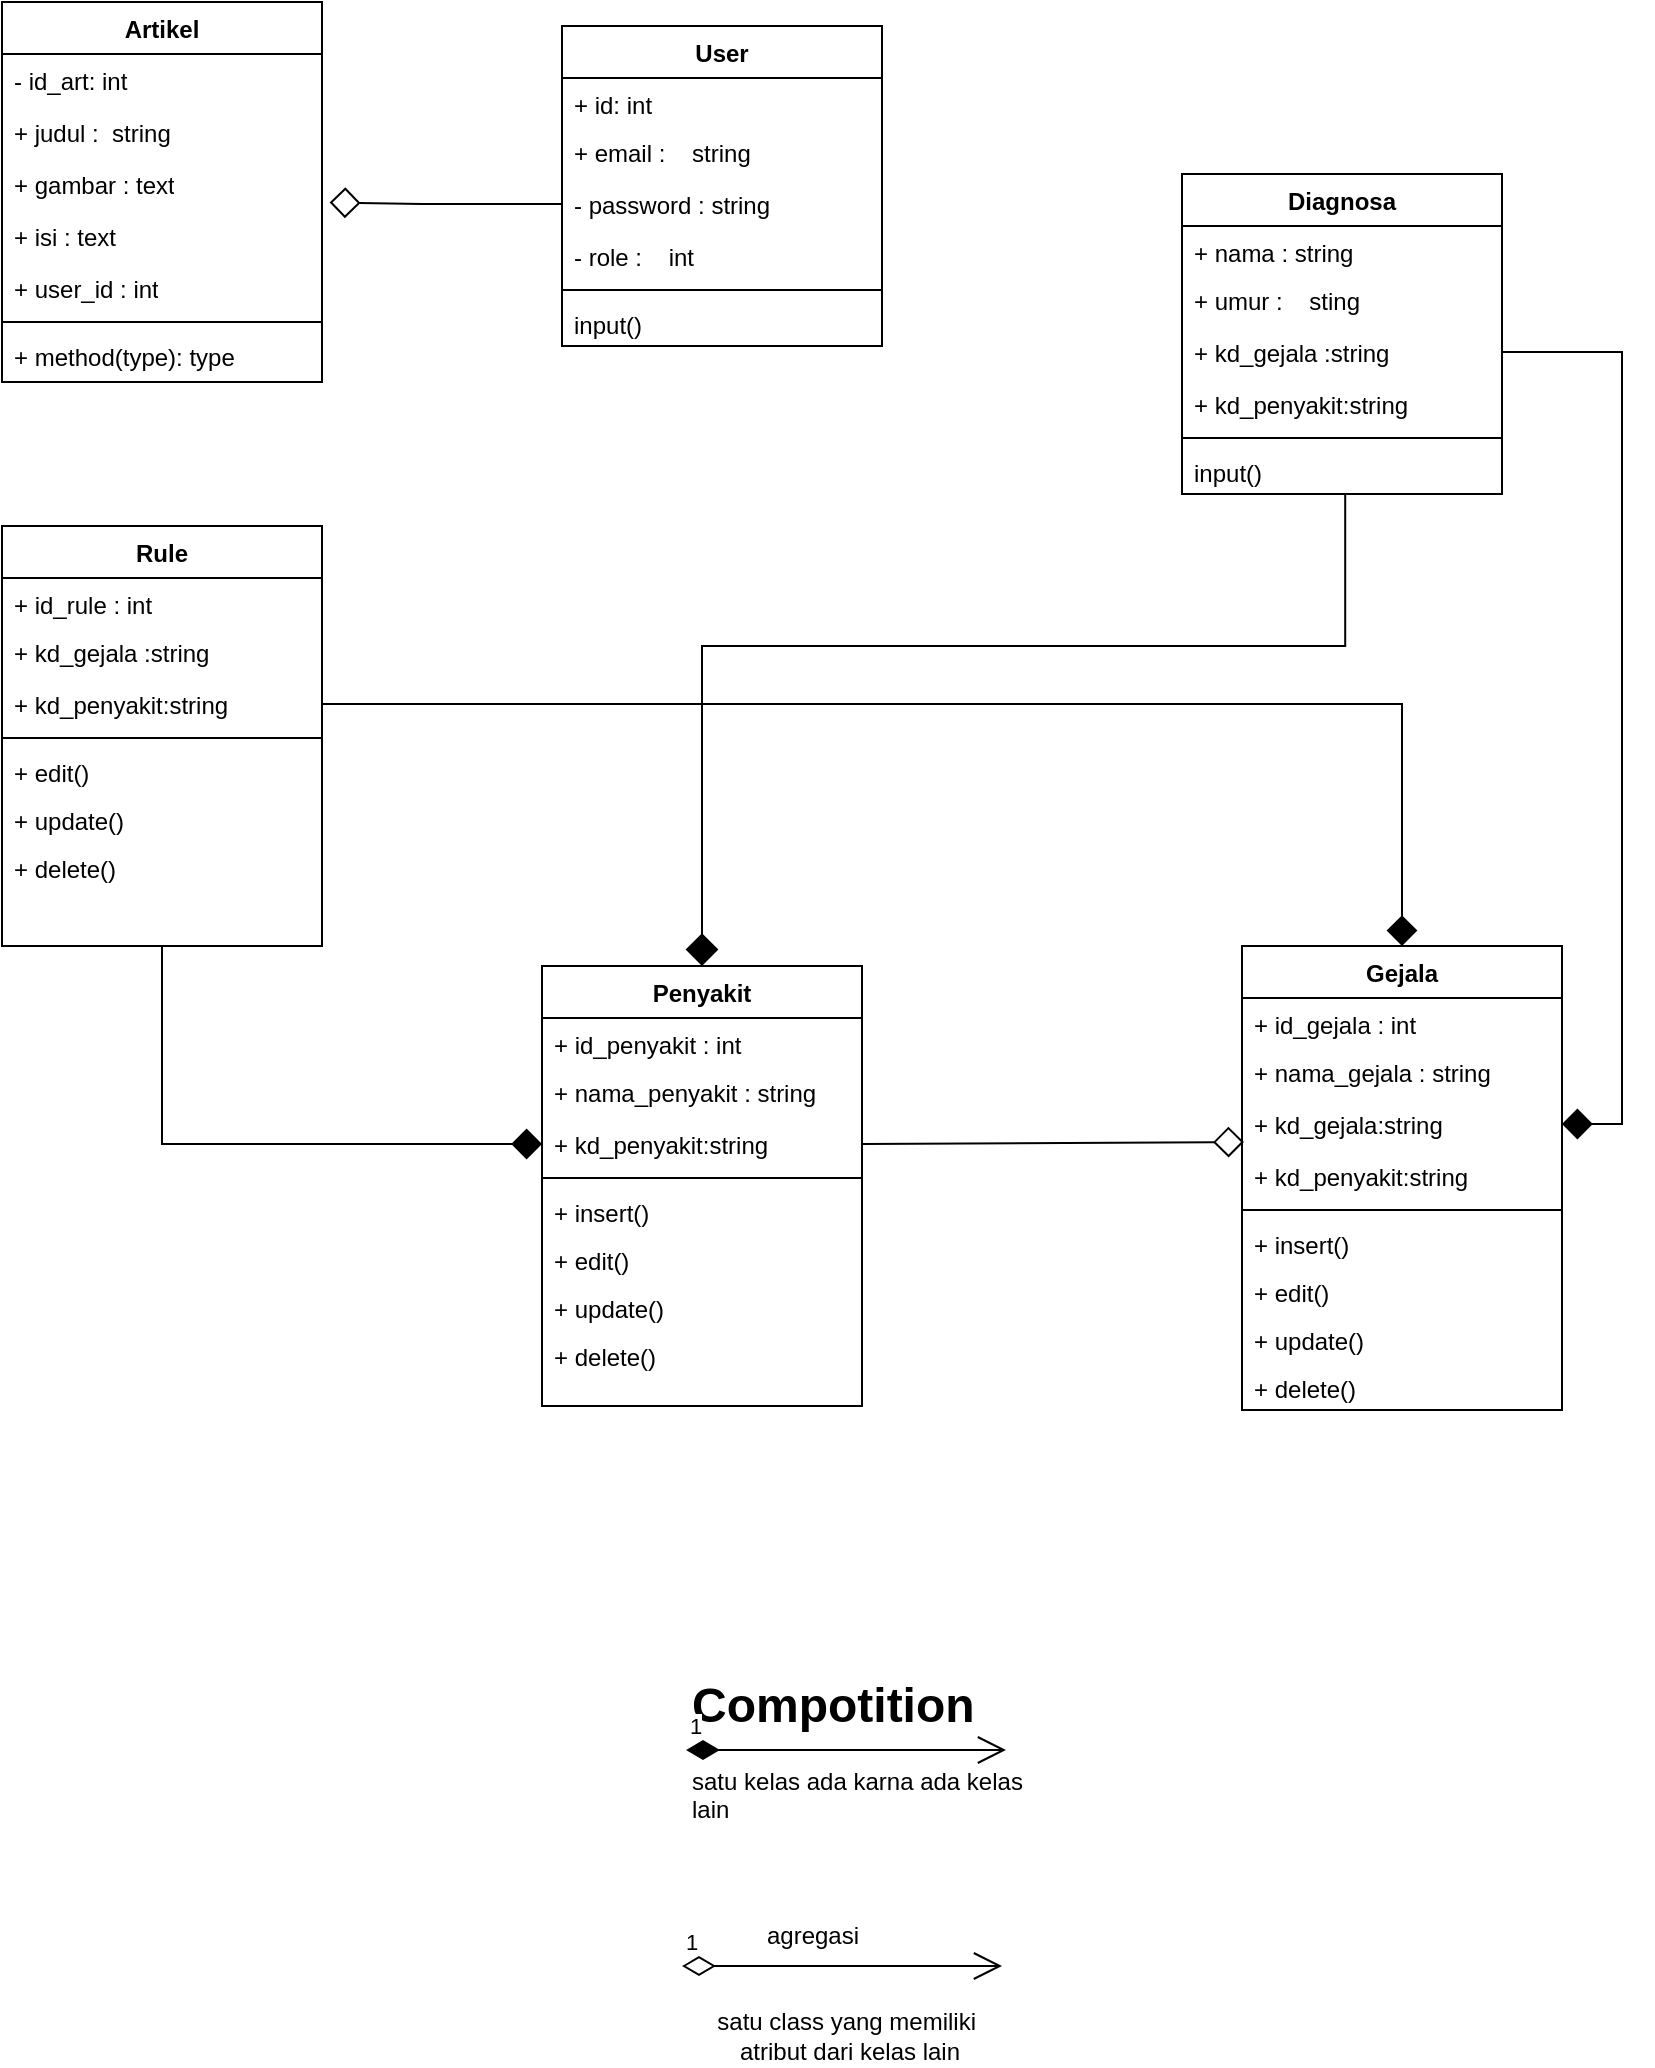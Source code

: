 <mxfile version="21.1.4" type="device">
  <diagram id="C5RBs43oDa-KdzZeNtuy" name="Page-1">
    <mxGraphModel dx="2587" dy="968" grid="1" gridSize="10" guides="1" tooltips="1" connect="1" arrows="1" fold="1" page="1" pageScale="1" pageWidth="827" pageHeight="1169" math="0" shadow="0">
      <root>
        <mxCell id="WIyWlLk6GJQsqaUBKTNV-0" />
        <mxCell id="WIyWlLk6GJQsqaUBKTNV-1" parent="WIyWlLk6GJQsqaUBKTNV-0" />
        <mxCell id="zkfFHV4jXpPFQw0GAbJ--0" value="User" style="swimlane;fontStyle=1;align=center;verticalAlign=top;childLayout=stackLayout;horizontal=1;startSize=26;horizontalStack=0;resizeParent=1;resizeLast=0;collapsible=1;marginBottom=0;rounded=0;shadow=0;strokeWidth=1;" parent="WIyWlLk6GJQsqaUBKTNV-1" vertex="1">
          <mxGeometry x="200" y="30" width="160" height="160" as="geometry">
            <mxRectangle x="230" y="140" width="160" height="26" as="alternateBounds" />
          </mxGeometry>
        </mxCell>
        <mxCell id="zkfFHV4jXpPFQw0GAbJ--1" value="+ id: int" style="text;align=left;verticalAlign=top;spacingLeft=4;spacingRight=4;overflow=hidden;rotatable=0;points=[[0,0.5],[1,0.5]];portConstraint=eastwest;" parent="zkfFHV4jXpPFQw0GAbJ--0" vertex="1">
          <mxGeometry y="26" width="160" height="24" as="geometry" />
        </mxCell>
        <mxCell id="zkfFHV4jXpPFQw0GAbJ--2" value="+ email :    string" style="text;align=left;verticalAlign=top;spacingLeft=4;spacingRight=4;overflow=hidden;rotatable=0;points=[[0,0.5],[1,0.5]];portConstraint=eastwest;rounded=0;shadow=0;html=0;" parent="zkfFHV4jXpPFQw0GAbJ--0" vertex="1">
          <mxGeometry y="50" width="160" height="26" as="geometry" />
        </mxCell>
        <mxCell id="zkfFHV4jXpPFQw0GAbJ--3" value="- password : string&#xa;" style="text;align=left;verticalAlign=top;spacingLeft=4;spacingRight=4;overflow=hidden;rotatable=0;points=[[0,0.5],[1,0.5]];portConstraint=eastwest;rounded=0;shadow=0;html=0;" parent="zkfFHV4jXpPFQw0GAbJ--0" vertex="1">
          <mxGeometry y="76" width="160" height="26" as="geometry" />
        </mxCell>
        <mxCell id="Th0W4Uu5VWzjYX3Zne5R-47" value="- role :    int" style="text;align=left;verticalAlign=top;spacingLeft=4;spacingRight=4;overflow=hidden;rotatable=0;points=[[0,0.5],[1,0.5]];portConstraint=eastwest;rounded=0;shadow=0;html=0;" parent="zkfFHV4jXpPFQw0GAbJ--0" vertex="1">
          <mxGeometry y="102" width="160" height="26" as="geometry" />
        </mxCell>
        <mxCell id="zkfFHV4jXpPFQw0GAbJ--4" value="" style="line;html=1;strokeWidth=1;align=left;verticalAlign=middle;spacingTop=-1;spacingLeft=3;spacingRight=3;rotatable=0;labelPosition=right;points=[];portConstraint=eastwest;" parent="zkfFHV4jXpPFQw0GAbJ--0" vertex="1">
          <mxGeometry y="128" width="160" height="8" as="geometry" />
        </mxCell>
        <mxCell id="zkfFHV4jXpPFQw0GAbJ--5" value="input()" style="text;align=left;verticalAlign=top;spacingLeft=4;spacingRight=4;overflow=hidden;rotatable=0;points=[[0,0.5],[1,0.5]];portConstraint=eastwest;" parent="zkfFHV4jXpPFQw0GAbJ--0" vertex="1">
          <mxGeometry y="136" width="160" height="24" as="geometry" />
        </mxCell>
        <mxCell id="Th0W4Uu5VWzjYX3Zne5R-0" value="Diagnosa" style="swimlane;fontStyle=1;align=center;verticalAlign=top;childLayout=stackLayout;horizontal=1;startSize=26;horizontalStack=0;resizeParent=1;resizeLast=0;collapsible=1;marginBottom=0;rounded=0;shadow=0;strokeWidth=1;" parent="WIyWlLk6GJQsqaUBKTNV-1" vertex="1">
          <mxGeometry x="510" y="104" width="160" height="160" as="geometry">
            <mxRectangle x="230" y="140" width="160" height="26" as="alternateBounds" />
          </mxGeometry>
        </mxCell>
        <mxCell id="Th0W4Uu5VWzjYX3Zne5R-1" value="+ nama : string" style="text;align=left;verticalAlign=top;spacingLeft=4;spacingRight=4;overflow=hidden;rotatable=0;points=[[0,0.5],[1,0.5]];portConstraint=eastwest;" parent="Th0W4Uu5VWzjYX3Zne5R-0" vertex="1">
          <mxGeometry y="26" width="160" height="24" as="geometry" />
        </mxCell>
        <mxCell id="Th0W4Uu5VWzjYX3Zne5R-2" value="+ umur :    sting" style="text;align=left;verticalAlign=top;spacingLeft=4;spacingRight=4;overflow=hidden;rotatable=0;points=[[0,0.5],[1,0.5]];portConstraint=eastwest;rounded=0;shadow=0;html=0;" parent="Th0W4Uu5VWzjYX3Zne5R-0" vertex="1">
          <mxGeometry y="50" width="160" height="26" as="geometry" />
        </mxCell>
        <mxCell id="Th0W4Uu5VWzjYX3Zne5R-3" value="+ kd_gejala :string&#xa;" style="text;align=left;verticalAlign=top;spacingLeft=4;spacingRight=4;overflow=hidden;rotatable=0;points=[[0,0.5],[1,0.5]];portConstraint=eastwest;rounded=0;shadow=0;html=0;" parent="Th0W4Uu5VWzjYX3Zne5R-0" vertex="1">
          <mxGeometry y="76" width="160" height="26" as="geometry" />
        </mxCell>
        <mxCell id="Th0W4Uu5VWzjYX3Zne5R-6" value="+ kd_penyakit:string&#xa;" style="text;align=left;verticalAlign=top;spacingLeft=4;spacingRight=4;overflow=hidden;rotatable=0;points=[[0,0.5],[1,0.5]];portConstraint=eastwest;rounded=0;shadow=0;html=0;" parent="Th0W4Uu5VWzjYX3Zne5R-0" vertex="1">
          <mxGeometry y="102" width="160" height="26" as="geometry" />
        </mxCell>
        <mxCell id="Th0W4Uu5VWzjYX3Zne5R-4" value="" style="line;html=1;strokeWidth=1;align=left;verticalAlign=middle;spacingTop=-1;spacingLeft=3;spacingRight=3;rotatable=0;labelPosition=right;points=[];portConstraint=eastwest;" parent="Th0W4Uu5VWzjYX3Zne5R-0" vertex="1">
          <mxGeometry y="128" width="160" height="8" as="geometry" />
        </mxCell>
        <mxCell id="Th0W4Uu5VWzjYX3Zne5R-5" value="input()" style="text;align=left;verticalAlign=top;spacingLeft=4;spacingRight=4;overflow=hidden;rotatable=0;points=[[0,0.5],[1,0.5]];portConstraint=eastwest;" parent="Th0W4Uu5VWzjYX3Zne5R-0" vertex="1">
          <mxGeometry y="136" width="160" height="24" as="geometry" />
        </mxCell>
        <mxCell id="Th0W4Uu5VWzjYX3Zne5R-41" style="edgeStyle=orthogonalEdgeStyle;rounded=0;orthogonalLoop=1;jettySize=auto;html=1;exitX=0.5;exitY=1;exitDx=0;exitDy=0;entryX=0;entryY=0.5;entryDx=0;entryDy=0;endArrow=diamond;endFill=1;endSize=13;startSize=15;" parent="WIyWlLk6GJQsqaUBKTNV-1" source="Th0W4Uu5VWzjYX3Zne5R-7" target="Th0W4Uu5VWzjYX3Zne5R-21" edge="1">
          <mxGeometry relative="1" as="geometry" />
        </mxCell>
        <mxCell id="Th0W4Uu5VWzjYX3Zne5R-7" value="Rule" style="swimlane;fontStyle=1;align=center;verticalAlign=top;childLayout=stackLayout;horizontal=1;startSize=26;horizontalStack=0;resizeParent=1;resizeLast=0;collapsible=1;marginBottom=0;rounded=0;shadow=0;strokeWidth=1;" parent="WIyWlLk6GJQsqaUBKTNV-1" vertex="1">
          <mxGeometry x="-80" y="280" width="160" height="210" as="geometry">
            <mxRectangle x="230" y="140" width="160" height="26" as="alternateBounds" />
          </mxGeometry>
        </mxCell>
        <mxCell id="Th0W4Uu5VWzjYX3Zne5R-8" value="+ id_rule : int" style="text;align=left;verticalAlign=top;spacingLeft=4;spacingRight=4;overflow=hidden;rotatable=0;points=[[0,0.5],[1,0.5]];portConstraint=eastwest;" parent="Th0W4Uu5VWzjYX3Zne5R-7" vertex="1">
          <mxGeometry y="26" width="160" height="24" as="geometry" />
        </mxCell>
        <mxCell id="Th0W4Uu5VWzjYX3Zne5R-10" value="+ kd_gejala :string&#xa;" style="text;align=left;verticalAlign=top;spacingLeft=4;spacingRight=4;overflow=hidden;rotatable=0;points=[[0,0.5],[1,0.5]];portConstraint=eastwest;rounded=0;shadow=0;html=0;" parent="Th0W4Uu5VWzjYX3Zne5R-7" vertex="1">
          <mxGeometry y="50" width="160" height="26" as="geometry" />
        </mxCell>
        <mxCell id="Th0W4Uu5VWzjYX3Zne5R-11" value="+ kd_penyakit:string&#xa;" style="text;align=left;verticalAlign=top;spacingLeft=4;spacingRight=4;overflow=hidden;rotatable=0;points=[[0,0.5],[1,0.5]];portConstraint=eastwest;rounded=0;shadow=0;html=0;" parent="Th0W4Uu5VWzjYX3Zne5R-7" vertex="1">
          <mxGeometry y="76" width="160" height="26" as="geometry" />
        </mxCell>
        <mxCell id="Th0W4Uu5VWzjYX3Zne5R-12" value="" style="line;html=1;strokeWidth=1;align=left;verticalAlign=middle;spacingTop=-1;spacingLeft=3;spacingRight=3;rotatable=0;labelPosition=right;points=[];portConstraint=eastwest;" parent="Th0W4Uu5VWzjYX3Zne5R-7" vertex="1">
          <mxGeometry y="102" width="160" height="8" as="geometry" />
        </mxCell>
        <mxCell id="Th0W4Uu5VWzjYX3Zne5R-14" value="+ edit()" style="text;align=left;verticalAlign=top;spacingLeft=4;spacingRight=4;overflow=hidden;rotatable=0;points=[[0,0.5],[1,0.5]];portConstraint=eastwest;" parent="Th0W4Uu5VWzjYX3Zne5R-7" vertex="1">
          <mxGeometry y="110" width="160" height="24" as="geometry" />
        </mxCell>
        <mxCell id="Th0W4Uu5VWzjYX3Zne5R-15" value="+ update()" style="text;align=left;verticalAlign=top;spacingLeft=4;spacingRight=4;overflow=hidden;rotatable=0;points=[[0,0.5],[1,0.5]];portConstraint=eastwest;" parent="Th0W4Uu5VWzjYX3Zne5R-7" vertex="1">
          <mxGeometry y="134" width="160" height="24" as="geometry" />
        </mxCell>
        <mxCell id="Th0W4Uu5VWzjYX3Zne5R-16" value="+ delete()" style="text;align=left;verticalAlign=top;spacingLeft=4;spacingRight=4;overflow=hidden;rotatable=0;points=[[0,0.5],[1,0.5]];portConstraint=eastwest;" parent="Th0W4Uu5VWzjYX3Zne5R-7" vertex="1">
          <mxGeometry y="158" width="160" height="24" as="geometry" />
        </mxCell>
        <mxCell id="Th0W4Uu5VWzjYX3Zne5R-45" style="edgeStyle=orthogonalEdgeStyle;rounded=0;orthogonalLoop=1;jettySize=auto;html=1;exitX=0.51;exitY=1.009;exitDx=0;exitDy=0;entryX=0.5;entryY=0;entryDx=0;entryDy=0;endArrow=diamond;endFill=1;exitPerimeter=0;endSize=14;startSize=13;" parent="WIyWlLk6GJQsqaUBKTNV-1" source="Th0W4Uu5VWzjYX3Zne5R-5" target="Th0W4Uu5VWzjYX3Zne5R-17" edge="1">
          <mxGeometry relative="1" as="geometry">
            <Array as="points">
              <mxPoint x="592" y="340" />
              <mxPoint x="270" y="340" />
            </Array>
          </mxGeometry>
        </mxCell>
        <mxCell id="Th0W4Uu5VWzjYX3Zne5R-17" value="Penyakit" style="swimlane;fontStyle=1;align=center;verticalAlign=top;childLayout=stackLayout;horizontal=1;startSize=26;horizontalStack=0;resizeParent=1;resizeLast=0;collapsible=1;marginBottom=0;rounded=0;shadow=0;strokeWidth=1;" parent="WIyWlLk6GJQsqaUBKTNV-1" vertex="1">
          <mxGeometry x="190" y="500" width="160" height="220" as="geometry">
            <mxRectangle x="230" y="140" width="160" height="26" as="alternateBounds" />
          </mxGeometry>
        </mxCell>
        <mxCell id="Th0W4Uu5VWzjYX3Zne5R-18" value="+ id_penyakit : int" style="text;align=left;verticalAlign=top;spacingLeft=4;spacingRight=4;overflow=hidden;rotatable=0;points=[[0,0.5],[1,0.5]];portConstraint=eastwest;" parent="Th0W4Uu5VWzjYX3Zne5R-17" vertex="1">
          <mxGeometry y="26" width="160" height="24" as="geometry" />
        </mxCell>
        <mxCell id="Th0W4Uu5VWzjYX3Zne5R-19" value="+ nama_penyakit : string" style="text;align=left;verticalAlign=top;spacingLeft=4;spacingRight=4;overflow=hidden;rotatable=0;points=[[0,0.5],[1,0.5]];portConstraint=eastwest;rounded=0;shadow=0;html=0;" parent="Th0W4Uu5VWzjYX3Zne5R-17" vertex="1">
          <mxGeometry y="50" width="160" height="26" as="geometry" />
        </mxCell>
        <mxCell id="Th0W4Uu5VWzjYX3Zne5R-21" value="+ kd_penyakit:string&#xa;" style="text;align=left;verticalAlign=top;spacingLeft=4;spacingRight=4;overflow=hidden;rotatable=0;points=[[0,0.5],[1,0.5]];portConstraint=eastwest;rounded=0;shadow=0;html=0;" parent="Th0W4Uu5VWzjYX3Zne5R-17" vertex="1">
          <mxGeometry y="76" width="160" height="26" as="geometry" />
        </mxCell>
        <mxCell id="Th0W4Uu5VWzjYX3Zne5R-22" value="" style="line;html=1;strokeWidth=1;align=left;verticalAlign=middle;spacingTop=-1;spacingLeft=3;spacingRight=3;rotatable=0;labelPosition=right;points=[];portConstraint=eastwest;" parent="Th0W4Uu5VWzjYX3Zne5R-17" vertex="1">
          <mxGeometry y="102" width="160" height="8" as="geometry" />
        </mxCell>
        <mxCell id="Th0W4Uu5VWzjYX3Zne5R-23" value="+ insert()" style="text;align=left;verticalAlign=top;spacingLeft=4;spacingRight=4;overflow=hidden;rotatable=0;points=[[0,0.5],[1,0.5]];portConstraint=eastwest;" parent="Th0W4Uu5VWzjYX3Zne5R-17" vertex="1">
          <mxGeometry y="110" width="160" height="24" as="geometry" />
        </mxCell>
        <mxCell id="Th0W4Uu5VWzjYX3Zne5R-24" value="+ edit()" style="text;align=left;verticalAlign=top;spacingLeft=4;spacingRight=4;overflow=hidden;rotatable=0;points=[[0,0.5],[1,0.5]];portConstraint=eastwest;" parent="Th0W4Uu5VWzjYX3Zne5R-17" vertex="1">
          <mxGeometry y="134" width="160" height="24" as="geometry" />
        </mxCell>
        <mxCell id="Th0W4Uu5VWzjYX3Zne5R-25" value="+ update()" style="text;align=left;verticalAlign=top;spacingLeft=4;spacingRight=4;overflow=hidden;rotatable=0;points=[[0,0.5],[1,0.5]];portConstraint=eastwest;" parent="Th0W4Uu5VWzjYX3Zne5R-17" vertex="1">
          <mxGeometry y="158" width="160" height="24" as="geometry" />
        </mxCell>
        <mxCell id="Th0W4Uu5VWzjYX3Zne5R-26" value="+ delete()" style="text;align=left;verticalAlign=top;spacingLeft=4;spacingRight=4;overflow=hidden;rotatable=0;points=[[0,0.5],[1,0.5]];portConstraint=eastwest;" parent="Th0W4Uu5VWzjYX3Zne5R-17" vertex="1">
          <mxGeometry y="182" width="160" height="24" as="geometry" />
        </mxCell>
        <mxCell id="Th0W4Uu5VWzjYX3Zne5R-27" value="Gejala" style="swimlane;fontStyle=1;align=center;verticalAlign=top;childLayout=stackLayout;horizontal=1;startSize=26;horizontalStack=0;resizeParent=1;resizeLast=0;collapsible=1;marginBottom=0;rounded=0;shadow=0;strokeWidth=1;" parent="WIyWlLk6GJQsqaUBKTNV-1" vertex="1">
          <mxGeometry x="540" y="490" width="160" height="232" as="geometry">
            <mxRectangle x="230" y="140" width="160" height="26" as="alternateBounds" />
          </mxGeometry>
        </mxCell>
        <mxCell id="Th0W4Uu5VWzjYX3Zne5R-28" value="+ id_gejala : int" style="text;align=left;verticalAlign=top;spacingLeft=4;spacingRight=4;overflow=hidden;rotatable=0;points=[[0,0.5],[1,0.5]];portConstraint=eastwest;" parent="Th0W4Uu5VWzjYX3Zne5R-27" vertex="1">
          <mxGeometry y="26" width="160" height="24" as="geometry" />
        </mxCell>
        <mxCell id="Th0W4Uu5VWzjYX3Zne5R-29" value="+ nama_gejala : string" style="text;align=left;verticalAlign=top;spacingLeft=4;spacingRight=4;overflow=hidden;rotatable=0;points=[[0,0.5],[1,0.5]];portConstraint=eastwest;rounded=0;shadow=0;html=0;" parent="Th0W4Uu5VWzjYX3Zne5R-27" vertex="1">
          <mxGeometry y="50" width="160" height="26" as="geometry" />
        </mxCell>
        <mxCell id="Th0W4Uu5VWzjYX3Zne5R-30" value="+ kd_gejala:string&#xa;" style="text;align=left;verticalAlign=top;spacingLeft=4;spacingRight=4;overflow=hidden;rotatable=0;points=[[0,0.5],[1,0.5]];portConstraint=eastwest;rounded=0;shadow=0;html=0;" parent="Th0W4Uu5VWzjYX3Zne5R-27" vertex="1">
          <mxGeometry y="76" width="160" height="26" as="geometry" />
        </mxCell>
        <mxCell id="Th0W4Uu5VWzjYX3Zne5R-36" value="+ kd_penyakit:string&#xa;" style="text;align=left;verticalAlign=top;spacingLeft=4;spacingRight=4;overflow=hidden;rotatable=0;points=[[0,0.5],[1,0.5]];portConstraint=eastwest;rounded=0;shadow=0;html=0;" parent="Th0W4Uu5VWzjYX3Zne5R-27" vertex="1">
          <mxGeometry y="102" width="160" height="26" as="geometry" />
        </mxCell>
        <mxCell id="Th0W4Uu5VWzjYX3Zne5R-31" value="" style="line;html=1;strokeWidth=1;align=left;verticalAlign=middle;spacingTop=-1;spacingLeft=3;spacingRight=3;rotatable=0;labelPosition=right;points=[];portConstraint=eastwest;" parent="Th0W4Uu5VWzjYX3Zne5R-27" vertex="1">
          <mxGeometry y="128" width="160" height="8" as="geometry" />
        </mxCell>
        <mxCell id="Th0W4Uu5VWzjYX3Zne5R-32" value="+ insert()" style="text;align=left;verticalAlign=top;spacingLeft=4;spacingRight=4;overflow=hidden;rotatable=0;points=[[0,0.5],[1,0.5]];portConstraint=eastwest;" parent="Th0W4Uu5VWzjYX3Zne5R-27" vertex="1">
          <mxGeometry y="136" width="160" height="24" as="geometry" />
        </mxCell>
        <mxCell id="Th0W4Uu5VWzjYX3Zne5R-33" value="+ edit()" style="text;align=left;verticalAlign=top;spacingLeft=4;spacingRight=4;overflow=hidden;rotatable=0;points=[[0,0.5],[1,0.5]];portConstraint=eastwest;" parent="Th0W4Uu5VWzjYX3Zne5R-27" vertex="1">
          <mxGeometry y="160" width="160" height="24" as="geometry" />
        </mxCell>
        <mxCell id="Th0W4Uu5VWzjYX3Zne5R-34" value="+ update()" style="text;align=left;verticalAlign=top;spacingLeft=4;spacingRight=4;overflow=hidden;rotatable=0;points=[[0,0.5],[1,0.5]];portConstraint=eastwest;" parent="Th0W4Uu5VWzjYX3Zne5R-27" vertex="1">
          <mxGeometry y="184" width="160" height="24" as="geometry" />
        </mxCell>
        <mxCell id="Th0W4Uu5VWzjYX3Zne5R-35" value="+ delete()" style="text;align=left;verticalAlign=top;spacingLeft=4;spacingRight=4;overflow=hidden;rotatable=0;points=[[0,0.5],[1,0.5]];portConstraint=eastwest;" parent="Th0W4Uu5VWzjYX3Zne5R-27" vertex="1">
          <mxGeometry y="208" width="160" height="24" as="geometry" />
        </mxCell>
        <mxCell id="Th0W4Uu5VWzjYX3Zne5R-39" style="rounded=0;orthogonalLoop=1;jettySize=auto;html=1;exitX=1;exitY=0.5;exitDx=0;exitDy=0;endArrow=diamond;endFill=0;strokeWidth=1;endSize=13;startSize=9;entryX=0.006;entryY=0.846;entryDx=0;entryDy=0;entryPerimeter=0;" parent="WIyWlLk6GJQsqaUBKTNV-1" source="Th0W4Uu5VWzjYX3Zne5R-21" target="Th0W4Uu5VWzjYX3Zne5R-30" edge="1">
          <mxGeometry relative="1" as="geometry">
            <mxPoint x="540" y="590" as="targetPoint" />
          </mxGeometry>
        </mxCell>
        <mxCell id="Th0W4Uu5VWzjYX3Zne5R-42" style="edgeStyle=orthogonalEdgeStyle;rounded=0;orthogonalLoop=1;jettySize=auto;html=1;exitX=1;exitY=0.5;exitDx=0;exitDy=0;entryX=0.5;entryY=0;entryDx=0;entryDy=0;endArrow=diamond;endFill=1;endSize=13;startSize=13;" parent="WIyWlLk6GJQsqaUBKTNV-1" source="Th0W4Uu5VWzjYX3Zne5R-11" target="Th0W4Uu5VWzjYX3Zne5R-27" edge="1">
          <mxGeometry relative="1" as="geometry" />
        </mxCell>
        <mxCell id="Th0W4Uu5VWzjYX3Zne5R-44" style="edgeStyle=orthogonalEdgeStyle;rounded=0;orthogonalLoop=1;jettySize=auto;html=1;exitX=1;exitY=0.5;exitDx=0;exitDy=0;entryX=1;entryY=0.5;entryDx=0;entryDy=0;endArrow=diamond;endFill=1;endSize=13;startSize=13;" parent="WIyWlLk6GJQsqaUBKTNV-1" source="Th0W4Uu5VWzjYX3Zne5R-3" target="Th0W4Uu5VWzjYX3Zne5R-30" edge="1">
          <mxGeometry relative="1" as="geometry" />
        </mxCell>
        <mxCell id="Th0W4Uu5VWzjYX3Zne5R-48" value="Artikel" style="swimlane;fontStyle=1;align=center;verticalAlign=top;childLayout=stackLayout;horizontal=1;startSize=26;horizontalStack=0;resizeParent=1;resizeParentMax=0;resizeLast=0;collapsible=1;marginBottom=0;whiteSpace=wrap;html=1;" parent="WIyWlLk6GJQsqaUBKTNV-1" vertex="1">
          <mxGeometry x="-80" y="18" width="160" height="190" as="geometry" />
        </mxCell>
        <mxCell id="Th0W4Uu5VWzjYX3Zne5R-49" value="- id_art: int" style="text;strokeColor=none;fillColor=none;align=left;verticalAlign=top;spacingLeft=4;spacingRight=4;overflow=hidden;rotatable=0;points=[[0,0.5],[1,0.5]];portConstraint=eastwest;whiteSpace=wrap;html=1;" parent="Th0W4Uu5VWzjYX3Zne5R-48" vertex="1">
          <mxGeometry y="26" width="160" height="26" as="geometry" />
        </mxCell>
        <mxCell id="Th0W4Uu5VWzjYX3Zne5R-53" value="+ judul :&amp;nbsp; string" style="text;strokeColor=none;fillColor=none;align=left;verticalAlign=top;spacingLeft=4;spacingRight=4;overflow=hidden;rotatable=0;points=[[0,0.5],[1,0.5]];portConstraint=eastwest;whiteSpace=wrap;html=1;" parent="Th0W4Uu5VWzjYX3Zne5R-48" vertex="1">
          <mxGeometry y="52" width="160" height="26" as="geometry" />
        </mxCell>
        <mxCell id="Th0W4Uu5VWzjYX3Zne5R-54" value="+ gambar : text" style="text;strokeColor=none;fillColor=none;align=left;verticalAlign=top;spacingLeft=4;spacingRight=4;overflow=hidden;rotatable=0;points=[[0,0.5],[1,0.5]];portConstraint=eastwest;whiteSpace=wrap;html=1;" parent="Th0W4Uu5VWzjYX3Zne5R-48" vertex="1">
          <mxGeometry y="78" width="160" height="26" as="geometry" />
        </mxCell>
        <mxCell id="Th0W4Uu5VWzjYX3Zne5R-55" value="+ isi : text" style="text;strokeColor=none;fillColor=none;align=left;verticalAlign=top;spacingLeft=4;spacingRight=4;overflow=hidden;rotatable=0;points=[[0,0.5],[1,0.5]];portConstraint=eastwest;whiteSpace=wrap;html=1;" parent="Th0W4Uu5VWzjYX3Zne5R-48" vertex="1">
          <mxGeometry y="104" width="160" height="26" as="geometry" />
        </mxCell>
        <mxCell id="Th0W4Uu5VWzjYX3Zne5R-56" value="+ user_id : int" style="text;strokeColor=none;fillColor=none;align=left;verticalAlign=top;spacingLeft=4;spacingRight=4;overflow=hidden;rotatable=0;points=[[0,0.5],[1,0.5]];portConstraint=eastwest;whiteSpace=wrap;html=1;" parent="Th0W4Uu5VWzjYX3Zne5R-48" vertex="1">
          <mxGeometry y="130" width="160" height="26" as="geometry" />
        </mxCell>
        <mxCell id="Th0W4Uu5VWzjYX3Zne5R-50" value="" style="line;strokeWidth=1;fillColor=none;align=left;verticalAlign=middle;spacingTop=-1;spacingLeft=3;spacingRight=3;rotatable=0;labelPosition=right;points=[];portConstraint=eastwest;strokeColor=inherit;" parent="Th0W4Uu5VWzjYX3Zne5R-48" vertex="1">
          <mxGeometry y="156" width="160" height="8" as="geometry" />
        </mxCell>
        <mxCell id="Th0W4Uu5VWzjYX3Zne5R-51" value="+ method(type): type" style="text;strokeColor=none;fillColor=none;align=left;verticalAlign=top;spacingLeft=4;spacingRight=4;overflow=hidden;rotatable=0;points=[[0,0.5],[1,0.5]];portConstraint=eastwest;whiteSpace=wrap;html=1;" parent="Th0W4Uu5VWzjYX3Zne5R-48" vertex="1">
          <mxGeometry y="164" width="160" height="26" as="geometry" />
        </mxCell>
        <mxCell id="Th0W4Uu5VWzjYX3Zne5R-58" value="&lt;h1&gt;Compotition&lt;/h1&gt;&lt;p&gt;satu kelas ada karna ada kelas lain&lt;/p&gt;" style="text;html=1;strokeColor=none;fillColor=none;spacing=5;spacingTop=-20;whiteSpace=wrap;overflow=hidden;rounded=0;" parent="WIyWlLk6GJQsqaUBKTNV-1" vertex="1">
          <mxGeometry x="260" y="850" width="190" height="120" as="geometry" />
        </mxCell>
        <mxCell id="Th0W4Uu5VWzjYX3Zne5R-59" value="1" style="endArrow=open;html=1;endSize=12;startArrow=diamondThin;startSize=14;startFill=1;edgeStyle=orthogonalEdgeStyle;align=left;verticalAlign=bottom;rounded=0;" parent="WIyWlLk6GJQsqaUBKTNV-1" edge="1">
          <mxGeometry x="-1" y="3" relative="1" as="geometry">
            <mxPoint x="262" y="892" as="sourcePoint" />
            <mxPoint x="422" y="892" as="targetPoint" />
            <Array as="points">
              <mxPoint x="312" y="892" />
              <mxPoint x="312" y="892" />
            </Array>
          </mxGeometry>
        </mxCell>
        <mxCell id="Th0W4Uu5VWzjYX3Zne5R-60" value="1" style="endArrow=open;html=1;endSize=12;startArrow=diamondThin;startSize=14;startFill=0;edgeStyle=orthogonalEdgeStyle;align=left;verticalAlign=bottom;rounded=0;" parent="WIyWlLk6GJQsqaUBKTNV-1" edge="1">
          <mxGeometry x="-1" y="3" relative="1" as="geometry">
            <mxPoint x="260" y="1000" as="sourcePoint" />
            <mxPoint x="420" y="1000" as="targetPoint" />
          </mxGeometry>
        </mxCell>
        <mxCell id="Th0W4Uu5VWzjYX3Zne5R-61" value="agregasi" style="text;html=1;align=center;verticalAlign=middle;resizable=0;points=[];autosize=1;strokeColor=none;fillColor=none;" parent="WIyWlLk6GJQsqaUBKTNV-1" vertex="1">
          <mxGeometry x="290" y="970" width="70" height="30" as="geometry" />
        </mxCell>
        <mxCell id="Th0W4Uu5VWzjYX3Zne5R-63" style="edgeStyle=orthogonalEdgeStyle;rounded=0;orthogonalLoop=1;jettySize=auto;html=1;exitX=0;exitY=0.5;exitDx=0;exitDy=0;entryX=1.024;entryY=0.856;entryDx=0;entryDy=0;entryPerimeter=0;endArrow=diamond;endFill=0;endSize=13;startSize=13;" parent="WIyWlLk6GJQsqaUBKTNV-1" source="zkfFHV4jXpPFQw0GAbJ--3" target="Th0W4Uu5VWzjYX3Zne5R-54" edge="1">
          <mxGeometry relative="1" as="geometry">
            <mxPoint x="90" y="119.421" as="targetPoint" />
            <Array as="points">
              <mxPoint x="130" y="119" />
            </Array>
          </mxGeometry>
        </mxCell>
        <mxCell id="Th0W4Uu5VWzjYX3Zne5R-64" value="satu class yang memiliki&amp;nbsp; atribut dari kelas lain" style="text;html=1;strokeColor=none;fillColor=none;align=center;verticalAlign=middle;whiteSpace=wrap;rounded=0;" parent="WIyWlLk6GJQsqaUBKTNV-1" vertex="1">
          <mxGeometry x="274" y="1020" width="140" height="30" as="geometry" />
        </mxCell>
      </root>
    </mxGraphModel>
  </diagram>
</mxfile>
